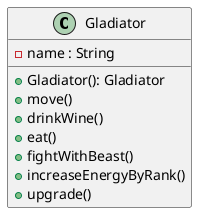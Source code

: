 @startuml
class Gladiator {
    -name : String
    +Gladiator(): Gladiator
    +move() /'Change to "turn" (changes in branch "use-case-3-9-10")'/
    +drinkWine()
    +eat()
    +fightWithBeast()
    +increaseEnergyByRank()
    +upgrade()
}
@enduml
